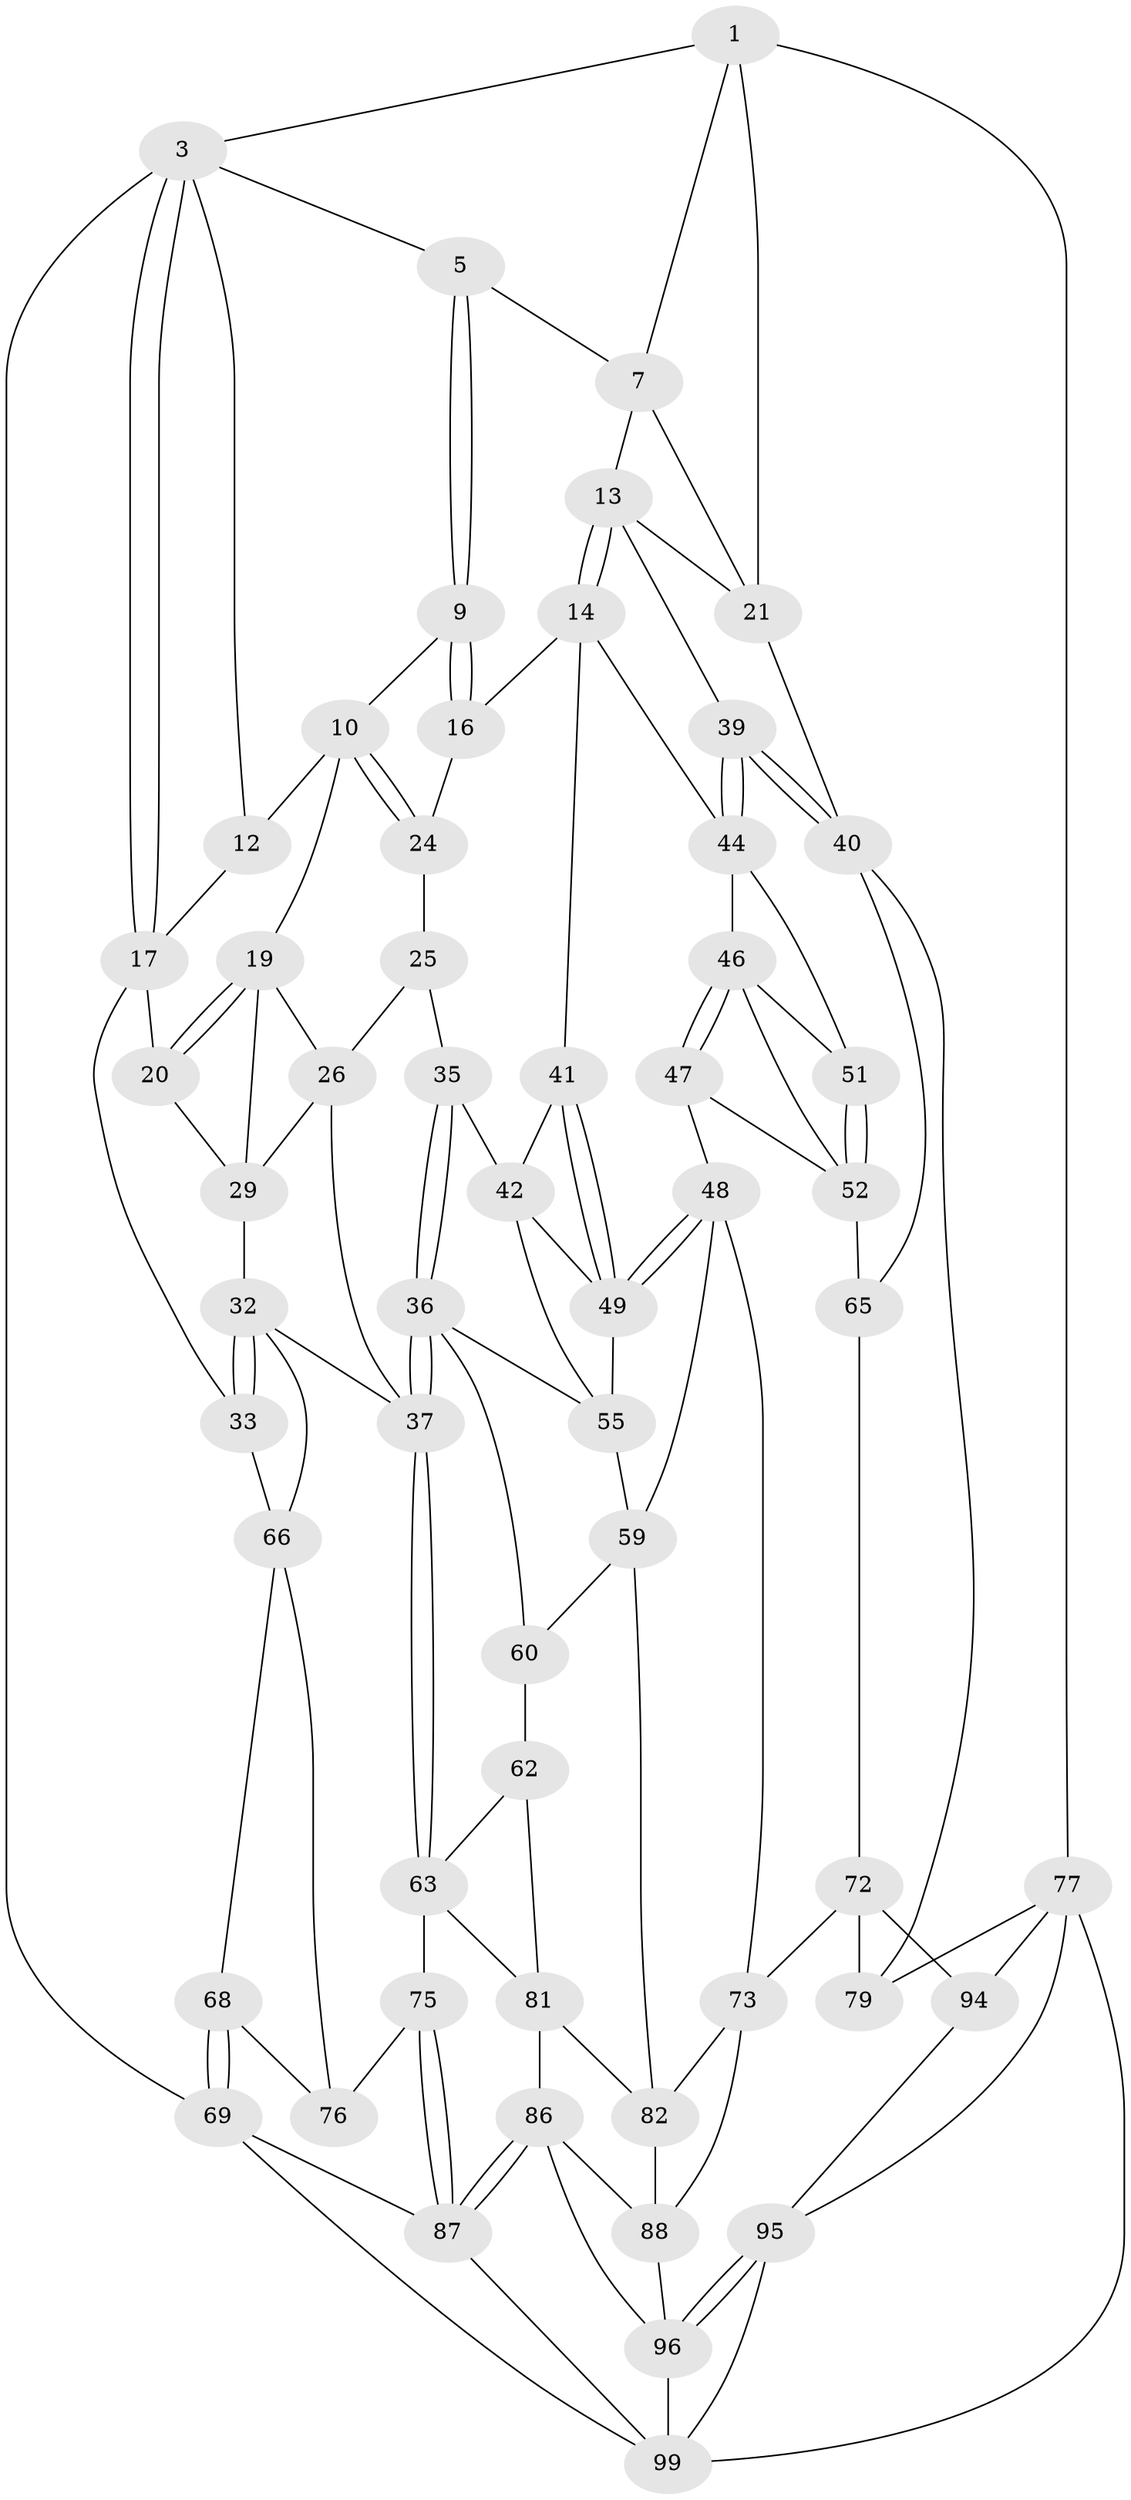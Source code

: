 // Generated by graph-tools (version 1.1) at 2025/52/02/27/25 19:52:40]
// undirected, 58 vertices, 127 edges
graph export_dot {
graph [start="1"]
  node [color=gray90,style=filled];
  1 [pos="+0.7063108263309709+0",super="+2"];
  3 [pos="+0+0",super="+4"];
  5 [pos="+0.5639728579732788+0",super="+6"];
  7 [pos="+0.880590162159501+0.1092748374102228",super="+8"];
  9 [pos="+0.5753065748824087+0"];
  10 [pos="+0.39356065161534953+0.1606057898569231",super="+11"];
  12 [pos="+0.25867574133038906+0"];
  13 [pos="+0.7268847228614694+0.24612167265907187",super="+23"];
  14 [pos="+0.7259936299985924+0.2467052806622067",super="+15"];
  16 [pos="+0.6322768866123406+0.14007182495544435"];
  17 [pos="+0+0.11452880768749173",super="+18"];
  19 [pos="+0.26457847103939447+0.1440354396092117",super="+27"];
  20 [pos="+0.16676520770205466+0.20154894297978052"];
  21 [pos="+0.9500016904191269+0.09038101746900747",super="+22"];
  24 [pos="+0.3958035044275462+0.1689224573224267",super="+28"];
  25 [pos="+0.39105348716304544+0.20357546135908797",super="+31"];
  26 [pos="+0.3549380509806438+0.2297768300154021",super="+34"];
  29 [pos="+0.2684750709523544+0.25641788732055065",super="+30"];
  32 [pos="+0.09183026350150991+0.30178779093934555",super="+43"];
  33 [pos="+0+0.2313614631525613"];
  35 [pos="+0.44982852556933683+0.33601218338918876"];
  36 [pos="+0.4206269901389542+0.36818593763491375",super="+56"];
  37 [pos="+0.31712035693371227+0.420231826337511",super="+38"];
  39 [pos="+1+0.3567666191528926"];
  40 [pos="+1+0.3752686438069506",super="+64"];
  41 [pos="+0.7035576607245309+0.2660661514571304"];
  42 [pos="+0.635221053838961+0.3261583692129057",super="+54"];
  44 [pos="+0.9899087199533708+0.3738338012656471",super="+45"];
  46 [pos="+0.7843678836162529+0.3320992429401174",super="+50"];
  47 [pos="+0.7745368313091499+0.511275215398274"];
  48 [pos="+0.7260059923742892+0.5024883601222915",super="+70"];
  49 [pos="+0.7232333493750229+0.49883522955584225",super="+57"];
  51 [pos="+0.9423111392276059+0.42321805001267687"];
  52 [pos="+0.8573693991992505+0.5476447852984792",super="+53"];
  55 [pos="+0.6023260951810884+0.39680853964089685",super="+58"];
  59 [pos="+0.5668589449116336+0.5396779597290743",super="+71"];
  60 [pos="+0.5655988826698811+0.5392920017746912",super="+61"];
  62 [pos="+0.40542464042218884+0.5083505441566701",super="+80"];
  63 [pos="+0.32135628772306474+0.4351162588906533",super="+74"];
  65 [pos="+0.8653798392380879+0.5794878475480362"];
  66 [pos="+0.05455865572448649+0.5742782919067575",super="+67"];
  68 [pos="+0+0.6420305573972501",super="+90"];
  69 [pos="+0+1",super="+92"];
  72 [pos="+0.8309300855385688+0.6771230393659489",super="+93"];
  73 [pos="+0.826089381360351+0.678002462930027",super="+84"];
  75 [pos="+0.23517475335197657+0.6704642805195951"];
  76 [pos="+0.21412968246913902+0.67129273795484"];
  77 [pos="+1+1",super="+78"];
  79 [pos="+1+0.6448029543572257"];
  81 [pos="+0.43082884950425177+0.6336905453159618",super="+83"];
  82 [pos="+0.6016586632299172+0.6216786103154638",super="+85"];
  86 [pos="+0.439622675248711+0.7829948703651407",super="+89"];
  87 [pos="+0.3537510943891345+0.8210346883788121",super="+91"];
  88 [pos="+0.5687353704414371+0.7957313607777392",super="+97"];
  94 [pos="+0.8893688849319809+0.796292187525953"];
  95 [pos="+0.7681187321129366+1",super="+101"];
  96 [pos="+0.760731793596331+1",super="+98"];
  99 [pos="+0.3563512959303156+1",super="+100"];
  1 -- 7;
  1 -- 3;
  1 -- 77;
  1 -- 21;
  3 -- 17;
  3 -- 17;
  3 -- 69;
  3 -- 12;
  3 -- 5;
  5 -- 9;
  5 -- 9;
  5 -- 7;
  7 -- 21;
  7 -- 13;
  9 -- 10;
  9 -- 16;
  9 -- 16;
  10 -- 24;
  10 -- 24;
  10 -- 19;
  10 -- 12;
  12 -- 17;
  13 -- 14;
  13 -- 14;
  13 -- 21;
  13 -- 39;
  14 -- 16;
  14 -- 41;
  14 -- 44;
  16 -- 24;
  17 -- 33;
  17 -- 20;
  19 -- 20;
  19 -- 20;
  19 -- 26;
  19 -- 29;
  20 -- 29;
  21 -- 40;
  24 -- 25 [weight=2];
  25 -- 26;
  25 -- 35;
  26 -- 37;
  26 -- 29;
  29 -- 32;
  32 -- 33;
  32 -- 33;
  32 -- 66;
  32 -- 37;
  33 -- 66;
  35 -- 36;
  35 -- 36;
  35 -- 42;
  36 -- 37;
  36 -- 37;
  36 -- 55;
  36 -- 60;
  37 -- 63;
  37 -- 63;
  39 -- 40;
  39 -- 40;
  39 -- 44;
  39 -- 44;
  40 -- 65;
  40 -- 79;
  41 -- 42;
  41 -- 49;
  41 -- 49;
  42 -- 55;
  42 -- 49;
  44 -- 51;
  44 -- 46;
  46 -- 47;
  46 -- 47;
  46 -- 51;
  46 -- 52;
  47 -- 48;
  47 -- 52;
  48 -- 49;
  48 -- 49;
  48 -- 73;
  48 -- 59;
  49 -- 55;
  51 -- 52;
  51 -- 52;
  52 -- 65;
  55 -- 59;
  59 -- 60;
  59 -- 82;
  60 -- 62 [weight=2];
  62 -- 63;
  62 -- 81;
  63 -- 81;
  63 -- 75;
  65 -- 72;
  66 -- 76;
  66 -- 68;
  68 -- 69 [weight=2];
  68 -- 69;
  68 -- 76;
  69 -- 87;
  69 -- 99;
  72 -- 73;
  72 -- 94;
  72 -- 79;
  73 -- 88;
  73 -- 82;
  75 -- 76;
  75 -- 87;
  75 -- 87;
  77 -- 95;
  77 -- 94;
  77 -- 79;
  77 -- 99;
  81 -- 82;
  81 -- 86;
  82 -- 88;
  86 -- 87;
  86 -- 87;
  86 -- 88;
  86 -- 96;
  87 -- 99;
  88 -- 96;
  94 -- 95;
  95 -- 96;
  95 -- 96;
  95 -- 99;
  96 -- 99;
}

